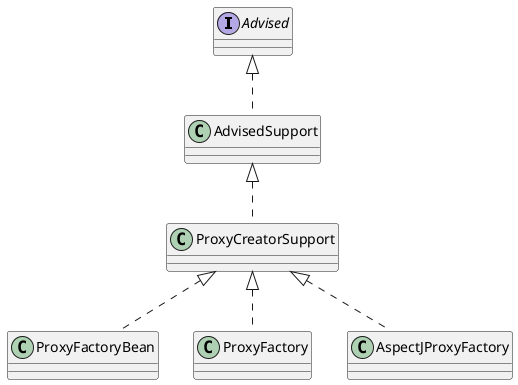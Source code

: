 @startuml

interface Advised
Advised <|.. AdvisedSupport
AdvisedSupport <|.. ProxyCreatorSupport
ProxyCreatorSupport <|.. ProxyFactoryBean
ProxyCreatorSupport <|.. ProxyFactory
ProxyCreatorSupport <|.. AspectJProxyFactory

@enduml